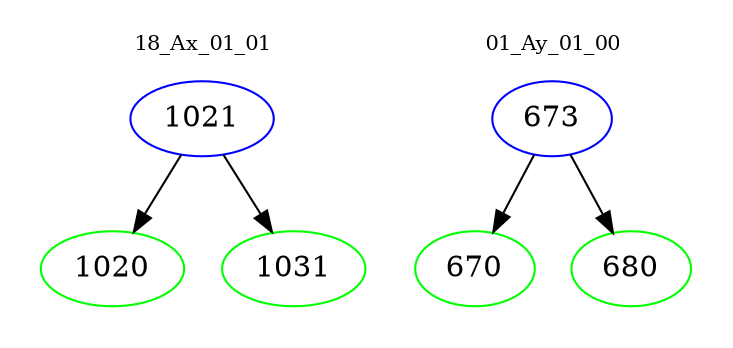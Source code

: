 digraph{
subgraph cluster_0 {
color = white
label = "18_Ax_01_01";
fontsize=10;
T0_1021 [label="1021", color="blue"]
T0_1021 -> T0_1020 [color="black"]
T0_1020 [label="1020", color="green"]
T0_1021 -> T0_1031 [color="black"]
T0_1031 [label="1031", color="green"]
}
subgraph cluster_1 {
color = white
label = "01_Ay_01_00";
fontsize=10;
T1_673 [label="673", color="blue"]
T1_673 -> T1_670 [color="black"]
T1_670 [label="670", color="green"]
T1_673 -> T1_680 [color="black"]
T1_680 [label="680", color="green"]
}
}
